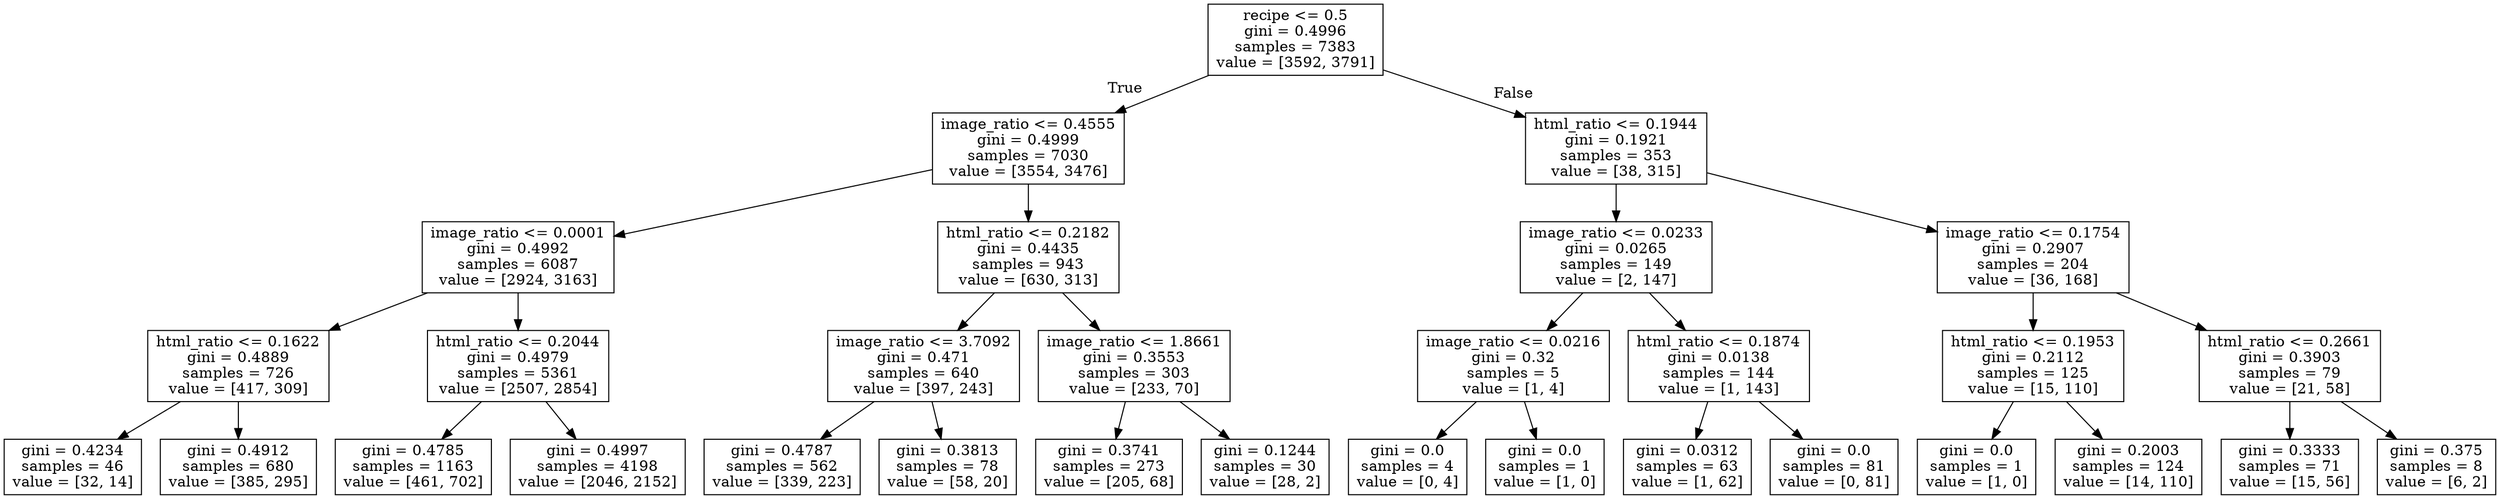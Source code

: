 digraph Tree {
node [shape=box] ;
0 [label="recipe <= 0.5\ngini = 0.4996\nsamples = 7383\nvalue = [3592, 3791]"] ;
1 [label="image_ratio <= 0.4555\ngini = 0.4999\nsamples = 7030\nvalue = [3554, 3476]"] ;
0 -> 1 [labeldistance=2.5, labelangle=45, headlabel="True"] ;
2 [label="image_ratio <= 0.0001\ngini = 0.4992\nsamples = 6087\nvalue = [2924, 3163]"] ;
1 -> 2 ;
3 [label="html_ratio <= 0.1622\ngini = 0.4889\nsamples = 726\nvalue = [417, 309]"] ;
2 -> 3 ;
4 [label="gini = 0.4234\nsamples = 46\nvalue = [32, 14]"] ;
3 -> 4 ;
5 [label="gini = 0.4912\nsamples = 680\nvalue = [385, 295]"] ;
3 -> 5 ;
6 [label="html_ratio <= 0.2044\ngini = 0.4979\nsamples = 5361\nvalue = [2507, 2854]"] ;
2 -> 6 ;
7 [label="gini = 0.4785\nsamples = 1163\nvalue = [461, 702]"] ;
6 -> 7 ;
8 [label="gini = 0.4997\nsamples = 4198\nvalue = [2046, 2152]"] ;
6 -> 8 ;
9 [label="html_ratio <= 0.2182\ngini = 0.4435\nsamples = 943\nvalue = [630, 313]"] ;
1 -> 9 ;
10 [label="image_ratio <= 3.7092\ngini = 0.471\nsamples = 640\nvalue = [397, 243]"] ;
9 -> 10 ;
11 [label="gini = 0.4787\nsamples = 562\nvalue = [339, 223]"] ;
10 -> 11 ;
12 [label="gini = 0.3813\nsamples = 78\nvalue = [58, 20]"] ;
10 -> 12 ;
13 [label="image_ratio <= 1.8661\ngini = 0.3553\nsamples = 303\nvalue = [233, 70]"] ;
9 -> 13 ;
14 [label="gini = 0.3741\nsamples = 273\nvalue = [205, 68]"] ;
13 -> 14 ;
15 [label="gini = 0.1244\nsamples = 30\nvalue = [28, 2]"] ;
13 -> 15 ;
16 [label="html_ratio <= 0.1944\ngini = 0.1921\nsamples = 353\nvalue = [38, 315]"] ;
0 -> 16 [labeldistance=2.5, labelangle=-45, headlabel="False"] ;
17 [label="image_ratio <= 0.0233\ngini = 0.0265\nsamples = 149\nvalue = [2, 147]"] ;
16 -> 17 ;
18 [label="image_ratio <= 0.0216\ngini = 0.32\nsamples = 5\nvalue = [1, 4]"] ;
17 -> 18 ;
19 [label="gini = 0.0\nsamples = 4\nvalue = [0, 4]"] ;
18 -> 19 ;
20 [label="gini = 0.0\nsamples = 1\nvalue = [1, 0]"] ;
18 -> 20 ;
21 [label="html_ratio <= 0.1874\ngini = 0.0138\nsamples = 144\nvalue = [1, 143]"] ;
17 -> 21 ;
22 [label="gini = 0.0312\nsamples = 63\nvalue = [1, 62]"] ;
21 -> 22 ;
23 [label="gini = 0.0\nsamples = 81\nvalue = [0, 81]"] ;
21 -> 23 ;
24 [label="image_ratio <= 0.1754\ngini = 0.2907\nsamples = 204\nvalue = [36, 168]"] ;
16 -> 24 ;
25 [label="html_ratio <= 0.1953\ngini = 0.2112\nsamples = 125\nvalue = [15, 110]"] ;
24 -> 25 ;
26 [label="gini = 0.0\nsamples = 1\nvalue = [1, 0]"] ;
25 -> 26 ;
27 [label="gini = 0.2003\nsamples = 124\nvalue = [14, 110]"] ;
25 -> 27 ;
28 [label="html_ratio <= 0.2661\ngini = 0.3903\nsamples = 79\nvalue = [21, 58]"] ;
24 -> 28 ;
29 [label="gini = 0.3333\nsamples = 71\nvalue = [15, 56]"] ;
28 -> 29 ;
30 [label="gini = 0.375\nsamples = 8\nvalue = [6, 2]"] ;
28 -> 30 ;
}